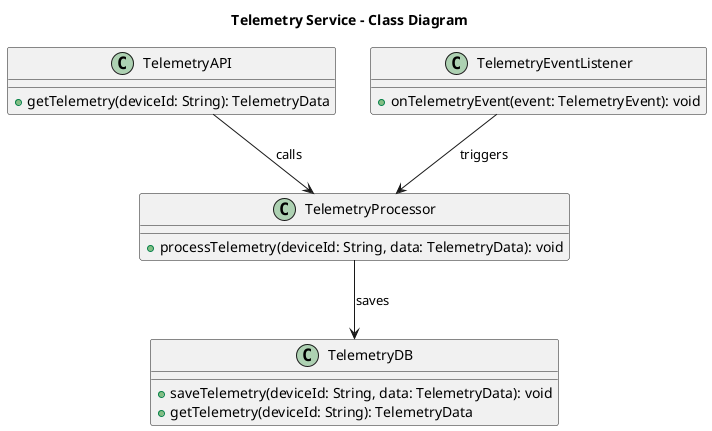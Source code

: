 @startuml
title Telemetry Service - Class Diagram

class TelemetryAPI {
    +getTelemetry(deviceId: String): TelemetryData
}

class TelemetryProcessor {
    +processTelemetry(deviceId: String, data: TelemetryData): void
}

class TelemetryEventListener {
    +onTelemetryEvent(event: TelemetryEvent): void
}

class TelemetryDB {
    +saveTelemetry(deviceId: String, data: TelemetryData): void
    +getTelemetry(deviceId: String): TelemetryData
}

TelemetryAPI --> TelemetryProcessor : calls
TelemetryProcessor --> TelemetryDB : saves
TelemetryEventListener --> TelemetryProcessor : triggers
@enduml
